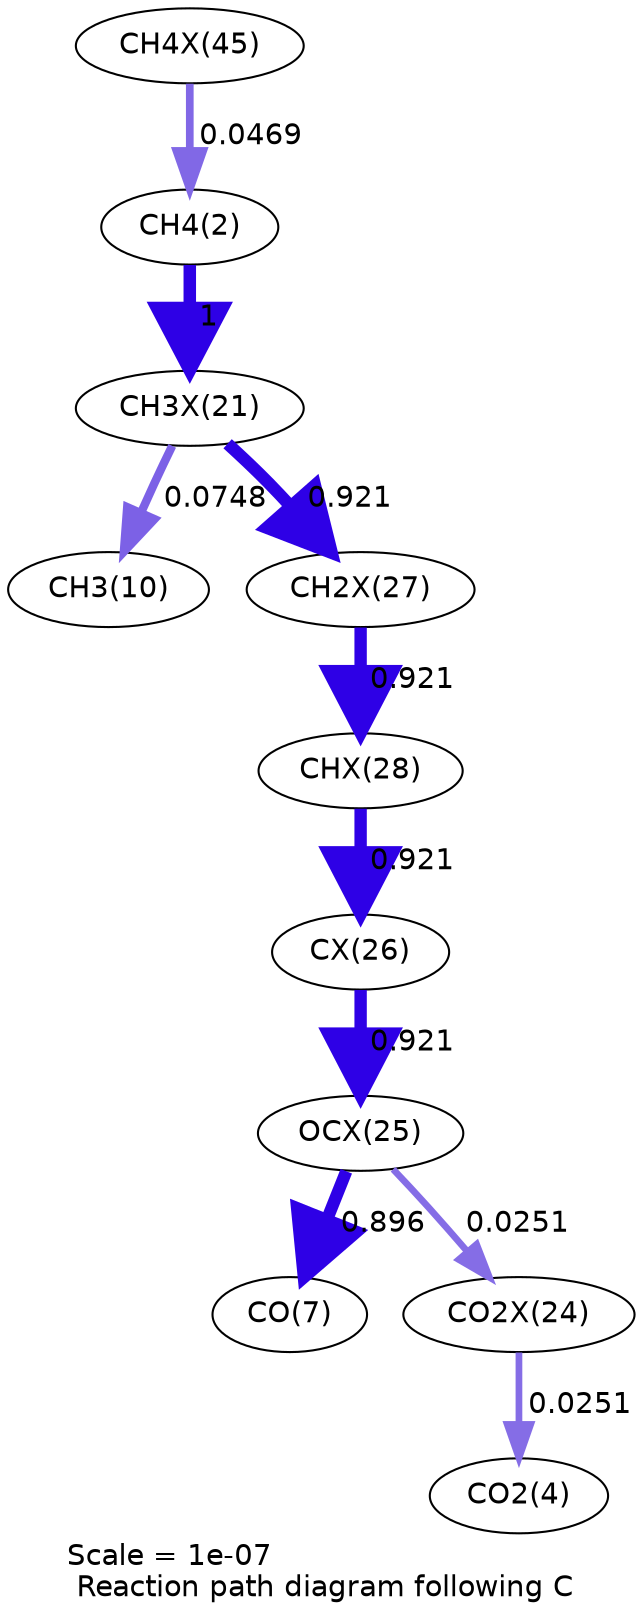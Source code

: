 digraph reaction_paths {
center=1;
s71 -> s4[fontname="Helvetica", penwidth=3.69, arrowsize=1.84, color="0.7, 0.547, 0.9"
, label=" 0.0469"];
s4 -> s63[fontname="Helvetica", penwidth=6, arrowsize=3, color="0.7, 1.5, 0.9"
, label=" 1"];
s63 -> s12[fontname="Helvetica", penwidth=4.04, arrowsize=2.02, color="0.7, 0.575, 0.9"
, label=" 0.0748"];
s63 -> s69[fontname="Helvetica", penwidth=5.94, arrowsize=2.97, color="0.7, 1.42, 0.9"
, label=" 0.921"];
s69 -> s70[fontname="Helvetica", penwidth=5.94, arrowsize=2.97, color="0.7, 1.42, 0.9"
, label=" 0.921"];
s70 -> s68[fontname="Helvetica", penwidth=5.94, arrowsize=2.97, color="0.7, 1.42, 0.9"
, label=" 0.921"];
s68 -> s67[fontname="Helvetica", penwidth=5.94, arrowsize=2.97, color="0.7, 1.42, 0.9"
, label=" 0.921"];
s67 -> s9[fontname="Helvetica", penwidth=5.92, arrowsize=2.96, color="0.7, 1.4, 0.9"
, label=" 0.896"];
s67 -> s66[fontname="Helvetica", penwidth=3.22, arrowsize=1.61, color="0.7, 0.525, 0.9"
, label=" 0.0251"];
s66 -> s6[fontname="Helvetica", penwidth=3.22, arrowsize=1.61, color="0.7, 0.525, 0.9"
, label=" 0.0251"];
s4 [ fontname="Helvetica", label="CH4(2)"];
s6 [ fontname="Helvetica", label="CO2(4)"];
s9 [ fontname="Helvetica", label="CO(7)"];
s12 [ fontname="Helvetica", label="CH3(10)"];
s63 [ fontname="Helvetica", label="CH3X(21)"];
s66 [ fontname="Helvetica", label="CO2X(24)"];
s67 [ fontname="Helvetica", label="OCX(25)"];
s68 [ fontname="Helvetica", label="CX(26)"];
s69 [ fontname="Helvetica", label="CH2X(27)"];
s70 [ fontname="Helvetica", label="CHX(28)"];
s71 [ fontname="Helvetica", label="CH4X(45)"];
 label = "Scale = 1e-07\l Reaction path diagram following C";
 fontname = "Helvetica";
}
